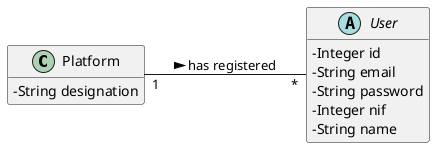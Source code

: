 @startuml
skinparam classAttributeIconSize 0
hide methods
left to right direction

class Platform {
-   String designation
}


abstract class User{
-Integer id
-String email
-String password
-Integer nif
-String name
}




Platform "1" -- "*" User : has registered >
@enduml